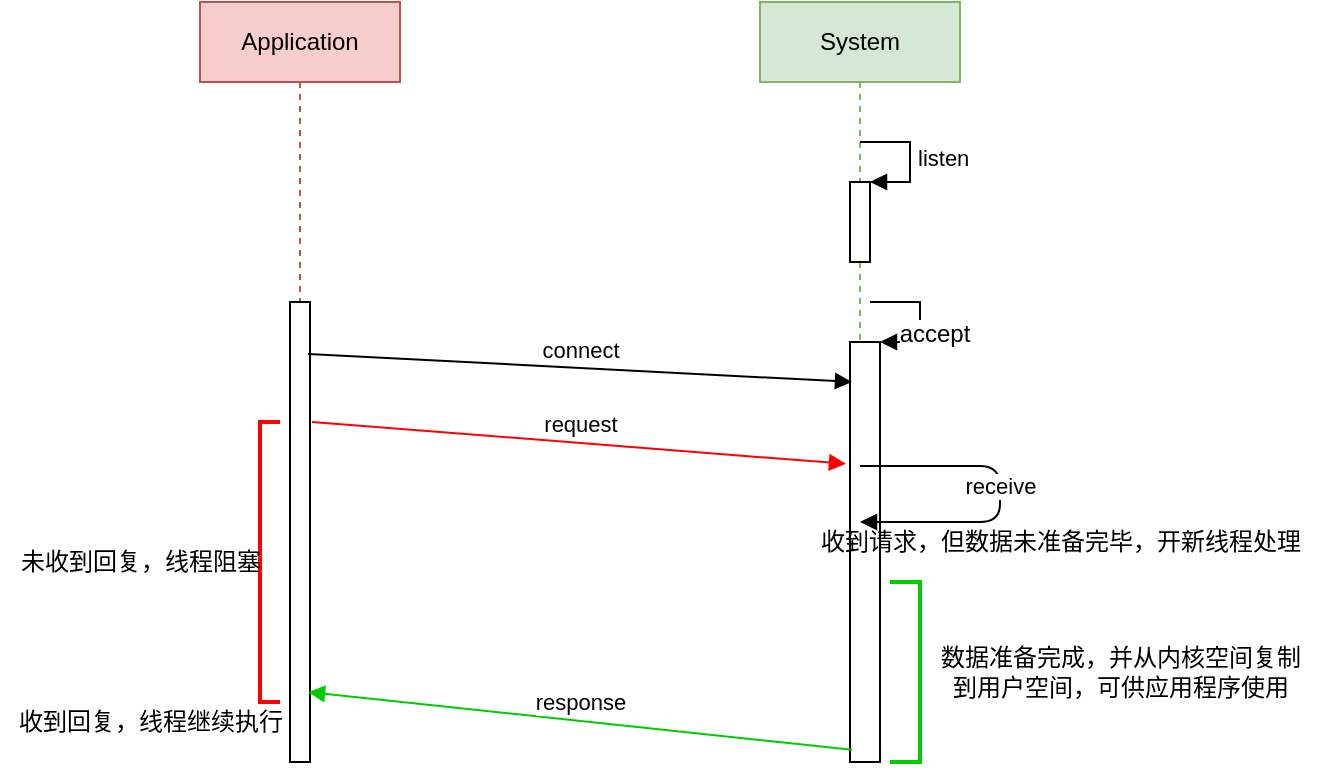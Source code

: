 <mxfile version="12.8.8" type="github"><diagram id="sfcnje_oKJfqM-PHsMB0" name="Page-1"><mxGraphModel dx="1412" dy="851" grid="1" gridSize="10" guides="1" tooltips="1" connect="1" arrows="1" fold="1" page="1" pageScale="1" pageWidth="850" pageHeight="1100" math="0" shadow="0"><root><mxCell id="0"/><mxCell id="1" parent="0"/><mxCell id="_8DgfpnB7QlrPQuF8WHE-1" value="Application" style="shape=umlLifeline;perimeter=lifelinePerimeter;whiteSpace=wrap;html=1;container=1;collapsible=0;recursiveResize=0;outlineConnect=0;fillColor=#f8cecc;strokeColor=#b85450;" vertex="1" parent="1"><mxGeometry x="120" y="40" width="100" height="380" as="geometry"/></mxCell><mxCell id="_8DgfpnB7QlrPQuF8WHE-7" value="" style="html=1;points=[];perimeter=orthogonalPerimeter;" vertex="1" parent="_8DgfpnB7QlrPQuF8WHE-1"><mxGeometry x="45" y="150" width="10" height="230" as="geometry"/></mxCell><mxCell id="_8DgfpnB7QlrPQuF8WHE-24" value="" style="strokeWidth=2;html=1;shape=mxgraph.flowchart.annotation_1;align=left;pointerEvents=1;fillColor=#f8cecc;strokeColor=#FF0000;" vertex="1" parent="_8DgfpnB7QlrPQuF8WHE-1"><mxGeometry x="30" y="210" width="10" height="140" as="geometry"/></mxCell><mxCell id="_8DgfpnB7QlrPQuF8WHE-2" value="System" style="shape=umlLifeline;perimeter=lifelinePerimeter;whiteSpace=wrap;html=1;container=1;collapsible=0;recursiveResize=0;outlineConnect=0;fillColor=#d5e8d4;strokeColor=#82b366;" vertex="1" parent="1"><mxGeometry x="400" y="40" width="100" height="380" as="geometry"/></mxCell><mxCell id="_8DgfpnB7QlrPQuF8WHE-3" value="" style="html=1;points=[];perimeter=orthogonalPerimeter;" vertex="1" parent="_8DgfpnB7QlrPQuF8WHE-2"><mxGeometry x="45" y="90" width="10" height="40" as="geometry"/></mxCell><mxCell id="_8DgfpnB7QlrPQuF8WHE-4" value="listen" style="edgeStyle=orthogonalEdgeStyle;html=1;align=left;spacingLeft=2;endArrow=block;rounded=0;entryX=1;entryY=0;" edge="1" target="_8DgfpnB7QlrPQuF8WHE-3" parent="_8DgfpnB7QlrPQuF8WHE-2"><mxGeometry relative="1" as="geometry"><mxPoint x="50" y="70" as="sourcePoint"/><Array as="points"><mxPoint x="75" y="70"/></Array></mxGeometry></mxCell><mxCell id="_8DgfpnB7QlrPQuF8WHE-11" value="" style="edgeStyle=orthogonalEdgeStyle;html=1;align=left;spacingLeft=2;endArrow=block;rounded=0;entryX=1;entryY=0;" edge="1" target="_8DgfpnB7QlrPQuF8WHE-10" parent="_8DgfpnB7QlrPQuF8WHE-2"><mxGeometry relative="1" as="geometry"><mxPoint x="55" y="150" as="sourcePoint"/><Array as="points"><mxPoint x="80" y="150"/></Array></mxGeometry></mxCell><mxCell id="_8DgfpnB7QlrPQuF8WHE-14" value="accept" style="text;html=1;align=center;verticalAlign=middle;resizable=0;points=[];labelBackgroundColor=#ffffff;" vertex="1" connectable="0" parent="_8DgfpnB7QlrPQuF8WHE-11"><mxGeometry x="-0.286" y="-8" relative="1" as="geometry"><mxPoint x="9" y="8" as="offset"/></mxGeometry></mxCell><mxCell id="_8DgfpnB7QlrPQuF8WHE-10" value="" style="html=1;points=[];perimeter=orthogonalPerimeter;" vertex="1" parent="_8DgfpnB7QlrPQuF8WHE-2"><mxGeometry x="45" y="170" width="15" height="210" as="geometry"/></mxCell><mxCell id="_8DgfpnB7QlrPQuF8WHE-12" value="connect" style="html=1;verticalAlign=bottom;endArrow=block;exitX=0.9;exitY=0.113;exitDx=0;exitDy=0;exitPerimeter=0;entryX=0.067;entryY=0.095;entryDx=0;entryDy=0;entryPerimeter=0;" edge="1" parent="1" source="_8DgfpnB7QlrPQuF8WHE-7" target="_8DgfpnB7QlrPQuF8WHE-10"><mxGeometry width="80" relative="1" as="geometry"><mxPoint x="174" y="179.04" as="sourcePoint"/><mxPoint x="450" y="220" as="targetPoint"/></mxGeometry></mxCell><mxCell id="_8DgfpnB7QlrPQuF8WHE-20" value="request" style="html=1;verticalAlign=bottom;endArrow=block;entryX=-0.133;entryY=0.29;entryDx=0;entryDy=0;entryPerimeter=0;strokeColor=#FF0000;" edge="1" parent="1" target="_8DgfpnB7QlrPQuF8WHE-10"><mxGeometry width="80" relative="1" as="geometry"><mxPoint x="176" y="250" as="sourcePoint"/><mxPoint x="446" y="271.04" as="targetPoint"/></mxGeometry></mxCell><mxCell id="_8DgfpnB7QlrPQuF8WHE-21" value="receive" style="html=1;verticalAlign=bottom;endArrow=block;" edge="1" parent="1" source="_8DgfpnB7QlrPQuF8WHE-2" target="_8DgfpnB7QlrPQuF8WHE-2"><mxGeometry x="0.047" width="80" relative="1" as="geometry"><mxPoint x="380" y="430" as="sourcePoint"/><mxPoint x="510" y="320" as="targetPoint"/><Array as="points"><mxPoint x="520" y="272"/><mxPoint x="520" y="300"/></Array><mxPoint y="1" as="offset"/></mxGeometry></mxCell><mxCell id="_8DgfpnB7QlrPQuF8WHE-22" value="收到请求，但数据未准备完毕，开新线程处理" style="text;html=1;align=center;verticalAlign=middle;resizable=0;points=[];autosize=1;" vertex="1" parent="1"><mxGeometry x="420" y="300" width="260" height="20" as="geometry"/></mxCell><mxCell id="_8DgfpnB7QlrPQuF8WHE-26" value="未收到回复，线程阻塞" style="text;html=1;align=center;verticalAlign=middle;resizable=0;points=[];autosize=1;" vertex="1" parent="1"><mxGeometry x="20" y="310" width="140" height="20" as="geometry"/></mxCell><mxCell id="_8DgfpnB7QlrPQuF8WHE-27" value="response" style="html=1;verticalAlign=bottom;endArrow=block;entryX=0.9;entryY=0.848;entryDx=0;entryDy=0;entryPerimeter=0;strokeColor=#00CC00;exitX=0.067;exitY=0.971;exitDx=0;exitDy=0;exitPerimeter=0;" edge="1" parent="1" source="_8DgfpnB7QlrPQuF8WHE-10" target="_8DgfpnB7QlrPQuF8WHE-7"><mxGeometry width="80" relative="1" as="geometry"><mxPoint x="440" y="390" as="sourcePoint"/><mxPoint x="400" y="500" as="targetPoint"/></mxGeometry></mxCell><mxCell id="_8DgfpnB7QlrPQuF8WHE-29" value="数据准备完成，并从内核空间复制&lt;br&gt;到用户空间，可供应用程序使用" style="text;html=1;align=center;verticalAlign=middle;resizable=0;points=[];autosize=1;" vertex="1" parent="1"><mxGeometry x="480" y="360" width="200" height="30" as="geometry"/></mxCell><mxCell id="_8DgfpnB7QlrPQuF8WHE-30" value="收到回复，线程继续执行" style="text;html=1;align=center;verticalAlign=middle;resizable=0;points=[];autosize=1;" vertex="1" parent="1"><mxGeometry x="20" y="390" width="150" height="20" as="geometry"/></mxCell><mxCell id="_8DgfpnB7QlrPQuF8WHE-35" value="" style="strokeWidth=2;html=1;shape=mxgraph.flowchart.annotation_1;align=left;pointerEvents=1;direction=west;strokeColor=#00CC00;" vertex="1" parent="1"><mxGeometry x="465" y="330" width="15" height="90" as="geometry"/></mxCell></root></mxGraphModel></diagram></mxfile>